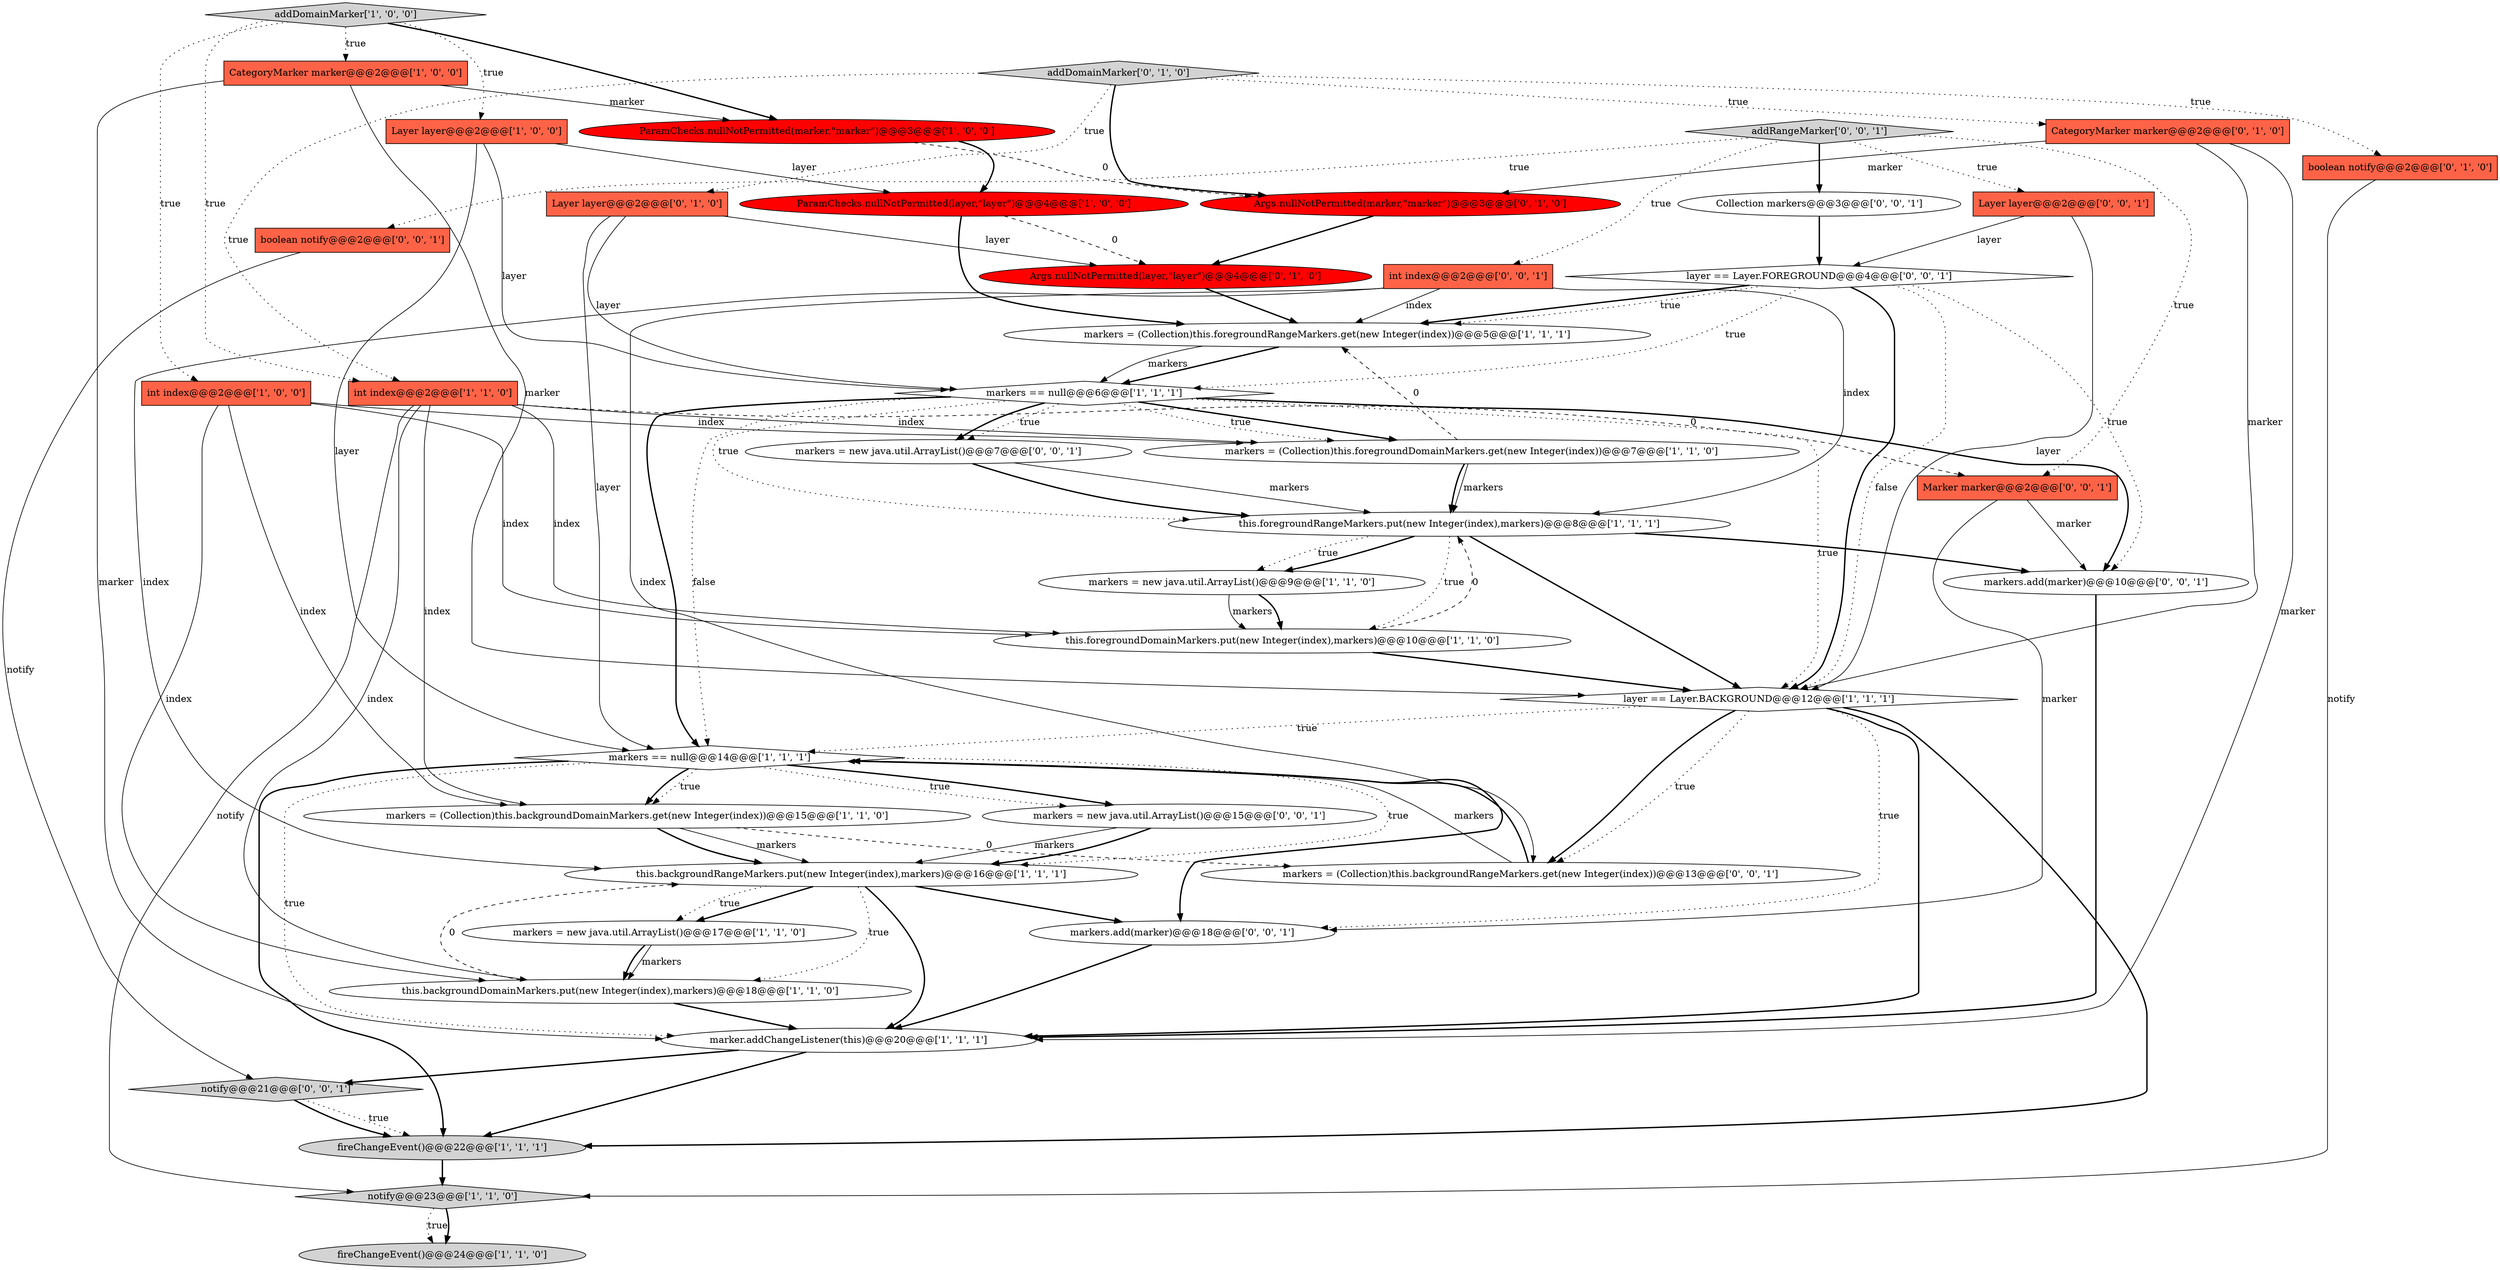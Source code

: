 digraph {
2 [style = filled, label = "markers == null@@@14@@@['1', '1', '1']", fillcolor = white, shape = diamond image = "AAA0AAABBB1BBB"];
27 [style = filled, label = "addDomainMarker['0', '1', '0']", fillcolor = lightgray, shape = diamond image = "AAA0AAABBB2BBB"];
4 [style = filled, label = "markers = (Collection)this.foregroundDomainMarkers.get(new Integer(index))@@@7@@@['1', '1', '0']", fillcolor = white, shape = ellipse image = "AAA0AAABBB1BBB"];
38 [style = filled, label = "markers.add(marker)@@@18@@@['0', '0', '1']", fillcolor = white, shape = ellipse image = "AAA0AAABBB3BBB"];
32 [style = filled, label = "addRangeMarker['0', '0', '1']", fillcolor = lightgray, shape = diamond image = "AAA0AAABBB3BBB"];
6 [style = filled, label = "this.backgroundDomainMarkers.put(new Integer(index),markers)@@@18@@@['1', '1', '0']", fillcolor = white, shape = ellipse image = "AAA0AAABBB1BBB"];
29 [style = filled, label = "Layer layer@@@2@@@['0', '0', '1']", fillcolor = tomato, shape = box image = "AAA0AAABBB3BBB"];
16 [style = filled, label = "marker.addChangeListener(this)@@@20@@@['1', '1', '1']", fillcolor = white, shape = ellipse image = "AAA0AAABBB1BBB"];
15 [style = filled, label = "fireChangeEvent()@@@24@@@['1', '1', '0']", fillcolor = lightgray, shape = ellipse image = "AAA0AAABBB1BBB"];
37 [style = filled, label = "notify@@@21@@@['0', '0', '1']", fillcolor = lightgray, shape = diamond image = "AAA0AAABBB3BBB"];
24 [style = filled, label = "CategoryMarker marker@@@2@@@['0', '1', '0']", fillcolor = tomato, shape = box image = "AAA0AAABBB2BBB"];
0 [style = filled, label = "markers = new java.util.ArrayList()@@@9@@@['1', '1', '0']", fillcolor = white, shape = ellipse image = "AAA0AAABBB1BBB"];
3 [style = filled, label = "markers = (Collection)this.backgroundDomainMarkers.get(new Integer(index))@@@15@@@['1', '1', '0']", fillcolor = white, shape = ellipse image = "AAA0AAABBB1BBB"];
11 [style = filled, label = "this.foregroundDomainMarkers.put(new Integer(index),markers)@@@10@@@['1', '1', '0']", fillcolor = white, shape = ellipse image = "AAA0AAABBB1BBB"];
19 [style = filled, label = "this.backgroundRangeMarkers.put(new Integer(index),markers)@@@16@@@['1', '1', '1']", fillcolor = white, shape = ellipse image = "AAA0AAABBB1BBB"];
26 [style = filled, label = "Args.nullNotPermitted(marker,\"marker\")@@@3@@@['0', '1', '0']", fillcolor = red, shape = ellipse image = "AAA1AAABBB2BBB"];
5 [style = filled, label = "markers = (Collection)this.foregroundRangeMarkers.get(new Integer(index))@@@5@@@['1', '1', '1']", fillcolor = white, shape = ellipse image = "AAA0AAABBB1BBB"];
33 [style = filled, label = "int index@@@2@@@['0', '0', '1']", fillcolor = tomato, shape = box image = "AAA0AAABBB3BBB"];
30 [style = filled, label = "markers = new java.util.ArrayList()@@@15@@@['0', '0', '1']", fillcolor = white, shape = ellipse image = "AAA0AAABBB3BBB"];
31 [style = filled, label = "layer == Layer.FOREGROUND@@@4@@@['0', '0', '1']", fillcolor = white, shape = diamond image = "AAA0AAABBB3BBB"];
8 [style = filled, label = "ParamChecks.nullNotPermitted(marker,\"marker\")@@@3@@@['1', '0', '0']", fillcolor = red, shape = ellipse image = "AAA1AAABBB1BBB"];
36 [style = filled, label = "Collection markers@@@3@@@['0', '0', '1']", fillcolor = white, shape = ellipse image = "AAA0AAABBB3BBB"];
34 [style = filled, label = "boolean notify@@@2@@@['0', '0', '1']", fillcolor = tomato, shape = box image = "AAA0AAABBB3BBB"];
13 [style = filled, label = "this.foregroundRangeMarkers.put(new Integer(index),markers)@@@8@@@['1', '1', '1']", fillcolor = white, shape = ellipse image = "AAA0AAABBB1BBB"];
23 [style = filled, label = "Args.nullNotPermitted(layer,\"layer\")@@@4@@@['0', '1', '0']", fillcolor = red, shape = ellipse image = "AAA1AAABBB2BBB"];
22 [style = filled, label = "markers == null@@@6@@@['1', '1', '1']", fillcolor = white, shape = diamond image = "AAA0AAABBB1BBB"];
25 [style = filled, label = "boolean notify@@@2@@@['0', '1', '0']", fillcolor = tomato, shape = box image = "AAA0AAABBB2BBB"];
41 [style = filled, label = "markers = (Collection)this.backgroundRangeMarkers.get(new Integer(index))@@@13@@@['0', '0', '1']", fillcolor = white, shape = ellipse image = "AAA0AAABBB3BBB"];
9 [style = filled, label = "int index@@@2@@@['1', '0', '0']", fillcolor = tomato, shape = box image = "AAA0AAABBB1BBB"];
28 [style = filled, label = "Layer layer@@@2@@@['0', '1', '0']", fillcolor = tomato, shape = box image = "AAA0AAABBB2BBB"];
12 [style = filled, label = "markers = new java.util.ArrayList()@@@17@@@['1', '1', '0']", fillcolor = white, shape = ellipse image = "AAA0AAABBB1BBB"];
7 [style = filled, label = "Layer layer@@@2@@@['1', '0', '0']", fillcolor = tomato, shape = box image = "AAA0AAABBB1BBB"];
21 [style = filled, label = "layer == Layer.BACKGROUND@@@12@@@['1', '1', '1']", fillcolor = white, shape = diamond image = "AAA0AAABBB1BBB"];
17 [style = filled, label = "addDomainMarker['1', '0', '0']", fillcolor = lightgray, shape = diamond image = "AAA0AAABBB1BBB"];
1 [style = filled, label = "notify@@@23@@@['1', '1', '0']", fillcolor = lightgray, shape = diamond image = "AAA0AAABBB1BBB"];
39 [style = filled, label = "markers.add(marker)@@@10@@@['0', '0', '1']", fillcolor = white, shape = ellipse image = "AAA0AAABBB3BBB"];
18 [style = filled, label = "int index@@@2@@@['1', '1', '0']", fillcolor = tomato, shape = box image = "AAA0AAABBB1BBB"];
40 [style = filled, label = "Marker marker@@@2@@@['0', '0', '1']", fillcolor = tomato, shape = box image = "AAA0AAABBB3BBB"];
20 [style = filled, label = "ParamChecks.nullNotPermitted(layer,\"layer\")@@@4@@@['1', '0', '0']", fillcolor = red, shape = ellipse image = "AAA1AAABBB1BBB"];
14 [style = filled, label = "fireChangeEvent()@@@22@@@['1', '1', '1']", fillcolor = lightgray, shape = ellipse image = "AAA0AAABBB1BBB"];
35 [style = filled, label = "markers = new java.util.ArrayList()@@@7@@@['0', '0', '1']", fillcolor = white, shape = ellipse image = "AAA0AAABBB3BBB"];
10 [style = filled, label = "CategoryMarker marker@@@2@@@['1', '0', '0']", fillcolor = tomato, shape = box image = "AAA0AAABBB1BBB"];
9->11 [style = solid, label="index"];
3->41 [style = dashed, label="0"];
30->19 [style = solid, label="markers"];
16->37 [style = bold, label=""];
33->13 [style = solid, label="index"];
31->21 [style = bold, label=""];
25->1 [style = solid, label="notify"];
31->21 [style = dotted, label="false"];
21->38 [style = dotted, label="true"];
22->4 [style = bold, label=""];
28->2 [style = solid, label="layer"];
24->16 [style = solid, label="marker"];
33->41 [style = solid, label="index"];
8->20 [style = bold, label=""];
7->20 [style = solid, label="layer"];
3->19 [style = bold, label=""];
2->14 [style = bold, label=""];
20->23 [style = dashed, label="0"];
21->16 [style = bold, label=""];
0->11 [style = solid, label="markers"];
35->13 [style = solid, label="markers"];
16->14 [style = bold, label=""];
10->8 [style = solid, label="marker"];
22->35 [style = dotted, label="true"];
41->2 [style = solid, label="markers"];
27->18 [style = dotted, label="true"];
7->2 [style = solid, label="layer"];
31->39 [style = dotted, label="true"];
12->6 [style = solid, label="markers"];
2->3 [style = dotted, label="true"];
31->22 [style = dotted, label="true"];
27->25 [style = dotted, label="true"];
19->12 [style = bold, label=""];
31->5 [style = bold, label=""];
29->21 [style = solid, label="layer"];
36->31 [style = bold, label=""];
18->11 [style = solid, label="index"];
21->41 [style = bold, label=""];
31->5 [style = dotted, label="true"];
27->24 [style = dotted, label="true"];
41->2 [style = bold, label=""];
10->16 [style = solid, label="marker"];
30->19 [style = bold, label=""];
13->0 [style = dotted, label="true"];
1->15 [style = dotted, label="true"];
33->19 [style = solid, label="index"];
22->13 [style = dotted, label="true"];
6->19 [style = dashed, label="0"];
4->5 [style = dashed, label="0"];
40->39 [style = solid, label="marker"];
32->36 [style = bold, label=""];
37->14 [style = dotted, label="true"];
22->4 [style = dotted, label="true"];
5->22 [style = bold, label=""];
19->38 [style = bold, label=""];
2->19 [style = dotted, label="true"];
13->0 [style = bold, label=""];
27->26 [style = bold, label=""];
28->23 [style = solid, label="layer"];
22->21 [style = dotted, label="true"];
17->8 [style = bold, label=""];
18->40 [style = dashed, label="0"];
39->16 [style = bold, label=""];
22->2 [style = bold, label=""];
23->5 [style = bold, label=""];
32->34 [style = dotted, label="true"];
7->22 [style = solid, label="layer"];
17->18 [style = dotted, label="true"];
2->3 [style = bold, label=""];
11->21 [style = bold, label=""];
4->13 [style = bold, label=""];
38->16 [style = bold, label=""];
33->5 [style = solid, label="index"];
19->12 [style = dotted, label="true"];
0->11 [style = bold, label=""];
21->2 [style = dotted, label="true"];
13->39 [style = bold, label=""];
2->30 [style = dotted, label="true"];
10->21 [style = solid, label="marker"];
28->22 [style = solid, label="layer"];
32->33 [style = dotted, label="true"];
19->16 [style = bold, label=""];
18->4 [style = solid, label="index"];
21->41 [style = dotted, label="true"];
9->6 [style = solid, label="index"];
5->22 [style = solid, label="markers"];
3->19 [style = solid, label="markers"];
22->39 [style = bold, label=""];
13->11 [style = dotted, label="true"];
40->38 [style = solid, label="marker"];
32->29 [style = dotted, label="true"];
22->35 [style = bold, label=""];
18->3 [style = solid, label="index"];
2->16 [style = dotted, label="true"];
21->14 [style = bold, label=""];
8->26 [style = dashed, label="0"];
29->31 [style = solid, label="layer"];
4->13 [style = solid, label="markers"];
1->15 [style = bold, label=""];
18->1 [style = solid, label="notify"];
18->6 [style = solid, label="index"];
22->2 [style = dotted, label="false"];
32->40 [style = dotted, label="true"];
12->6 [style = bold, label=""];
14->1 [style = bold, label=""];
20->5 [style = bold, label=""];
2->38 [style = bold, label=""];
27->28 [style = dotted, label="true"];
17->10 [style = dotted, label="true"];
37->14 [style = bold, label=""];
11->13 [style = dashed, label="0"];
6->16 [style = bold, label=""];
26->23 [style = bold, label=""];
17->9 [style = dotted, label="true"];
24->21 [style = solid, label="marker"];
34->37 [style = solid, label="notify"];
17->7 [style = dotted, label="true"];
19->6 [style = dotted, label="true"];
24->26 [style = solid, label="marker"];
9->3 [style = solid, label="index"];
35->13 [style = bold, label=""];
13->21 [style = bold, label=""];
2->30 [style = bold, label=""];
9->4 [style = solid, label="index"];
}
